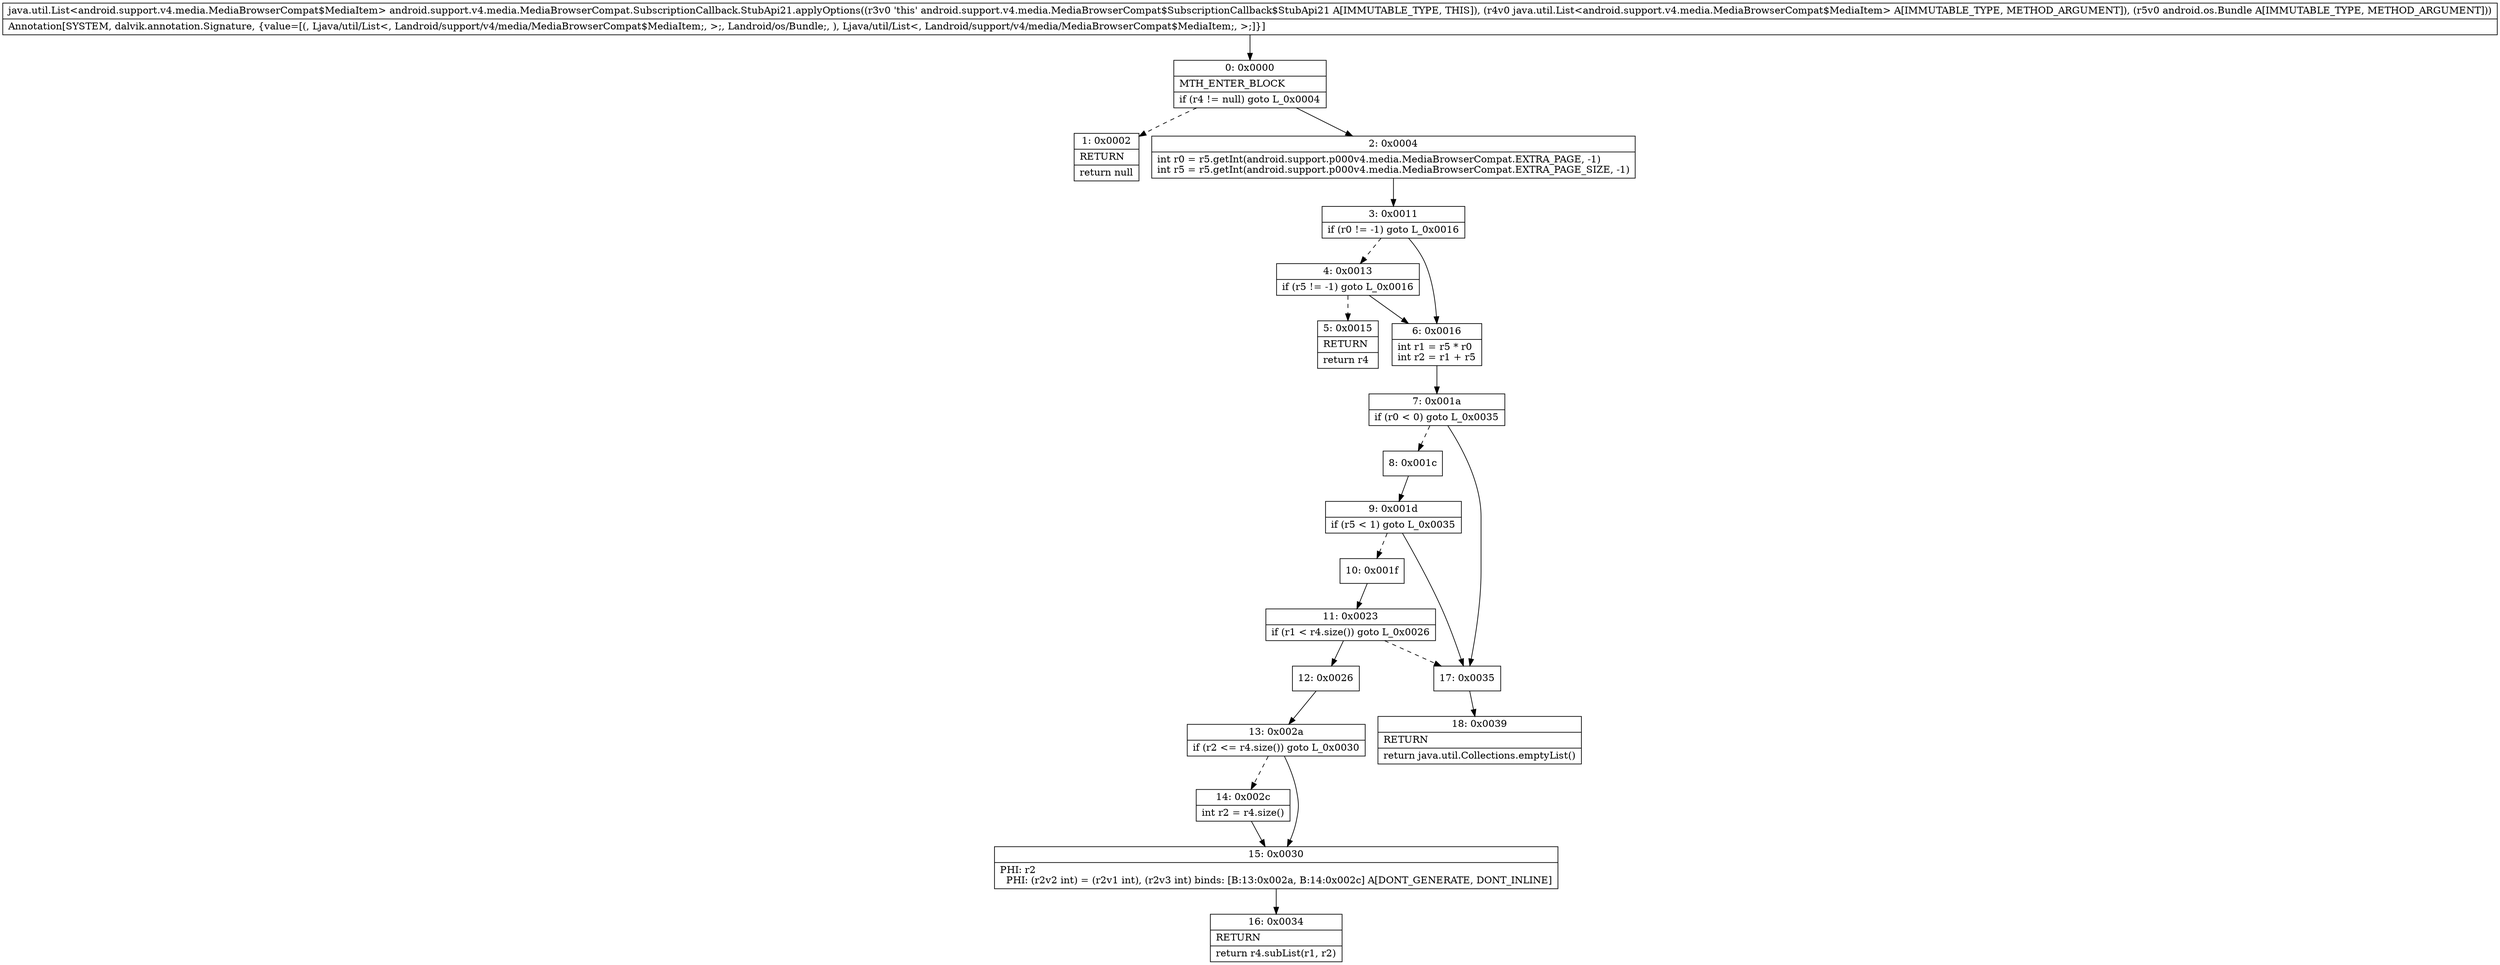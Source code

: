 digraph "CFG forandroid.support.v4.media.MediaBrowserCompat.SubscriptionCallback.StubApi21.applyOptions(Ljava\/util\/List;Landroid\/os\/Bundle;)Ljava\/util\/List;" {
Node_0 [shape=record,label="{0\:\ 0x0000|MTH_ENTER_BLOCK\l|if (r4 != null) goto L_0x0004\l}"];
Node_1 [shape=record,label="{1\:\ 0x0002|RETURN\l|return null\l}"];
Node_2 [shape=record,label="{2\:\ 0x0004|int r0 = r5.getInt(android.support.p000v4.media.MediaBrowserCompat.EXTRA_PAGE, \-1)\lint r5 = r5.getInt(android.support.p000v4.media.MediaBrowserCompat.EXTRA_PAGE_SIZE, \-1)\l}"];
Node_3 [shape=record,label="{3\:\ 0x0011|if (r0 != \-1) goto L_0x0016\l}"];
Node_4 [shape=record,label="{4\:\ 0x0013|if (r5 != \-1) goto L_0x0016\l}"];
Node_5 [shape=record,label="{5\:\ 0x0015|RETURN\l|return r4\l}"];
Node_6 [shape=record,label="{6\:\ 0x0016|int r1 = r5 * r0\lint r2 = r1 + r5\l}"];
Node_7 [shape=record,label="{7\:\ 0x001a|if (r0 \< 0) goto L_0x0035\l}"];
Node_8 [shape=record,label="{8\:\ 0x001c}"];
Node_9 [shape=record,label="{9\:\ 0x001d|if (r5 \< 1) goto L_0x0035\l}"];
Node_10 [shape=record,label="{10\:\ 0x001f}"];
Node_11 [shape=record,label="{11\:\ 0x0023|if (r1 \< r4.size()) goto L_0x0026\l}"];
Node_12 [shape=record,label="{12\:\ 0x0026}"];
Node_13 [shape=record,label="{13\:\ 0x002a|if (r2 \<= r4.size()) goto L_0x0030\l}"];
Node_14 [shape=record,label="{14\:\ 0x002c|int r2 = r4.size()\l}"];
Node_15 [shape=record,label="{15\:\ 0x0030|PHI: r2 \l  PHI: (r2v2 int) = (r2v1 int), (r2v3 int) binds: [B:13:0x002a, B:14:0x002c] A[DONT_GENERATE, DONT_INLINE]\l}"];
Node_16 [shape=record,label="{16\:\ 0x0034|RETURN\l|return r4.subList(r1, r2)\l}"];
Node_17 [shape=record,label="{17\:\ 0x0035}"];
Node_18 [shape=record,label="{18\:\ 0x0039|RETURN\l|return java.util.Collections.emptyList()\l}"];
MethodNode[shape=record,label="{java.util.List\<android.support.v4.media.MediaBrowserCompat$MediaItem\> android.support.v4.media.MediaBrowserCompat.SubscriptionCallback.StubApi21.applyOptions((r3v0 'this' android.support.v4.media.MediaBrowserCompat$SubscriptionCallback$StubApi21 A[IMMUTABLE_TYPE, THIS]), (r4v0 java.util.List\<android.support.v4.media.MediaBrowserCompat$MediaItem\> A[IMMUTABLE_TYPE, METHOD_ARGUMENT]), (r5v0 android.os.Bundle A[IMMUTABLE_TYPE, METHOD_ARGUMENT]))  | Annotation[SYSTEM, dalvik.annotation.Signature, \{value=[(, Ljava\/util\/List\<, Landroid\/support\/v4\/media\/MediaBrowserCompat$MediaItem;, \>;, Landroid\/os\/Bundle;, ), Ljava\/util\/List\<, Landroid\/support\/v4\/media\/MediaBrowserCompat$MediaItem;, \>;]\}]\l}"];
MethodNode -> Node_0;
Node_0 -> Node_1[style=dashed];
Node_0 -> Node_2;
Node_2 -> Node_3;
Node_3 -> Node_4[style=dashed];
Node_3 -> Node_6;
Node_4 -> Node_5[style=dashed];
Node_4 -> Node_6;
Node_6 -> Node_7;
Node_7 -> Node_8[style=dashed];
Node_7 -> Node_17;
Node_8 -> Node_9;
Node_9 -> Node_10[style=dashed];
Node_9 -> Node_17;
Node_10 -> Node_11;
Node_11 -> Node_12;
Node_11 -> Node_17[style=dashed];
Node_12 -> Node_13;
Node_13 -> Node_14[style=dashed];
Node_13 -> Node_15;
Node_14 -> Node_15;
Node_15 -> Node_16;
Node_17 -> Node_18;
}

